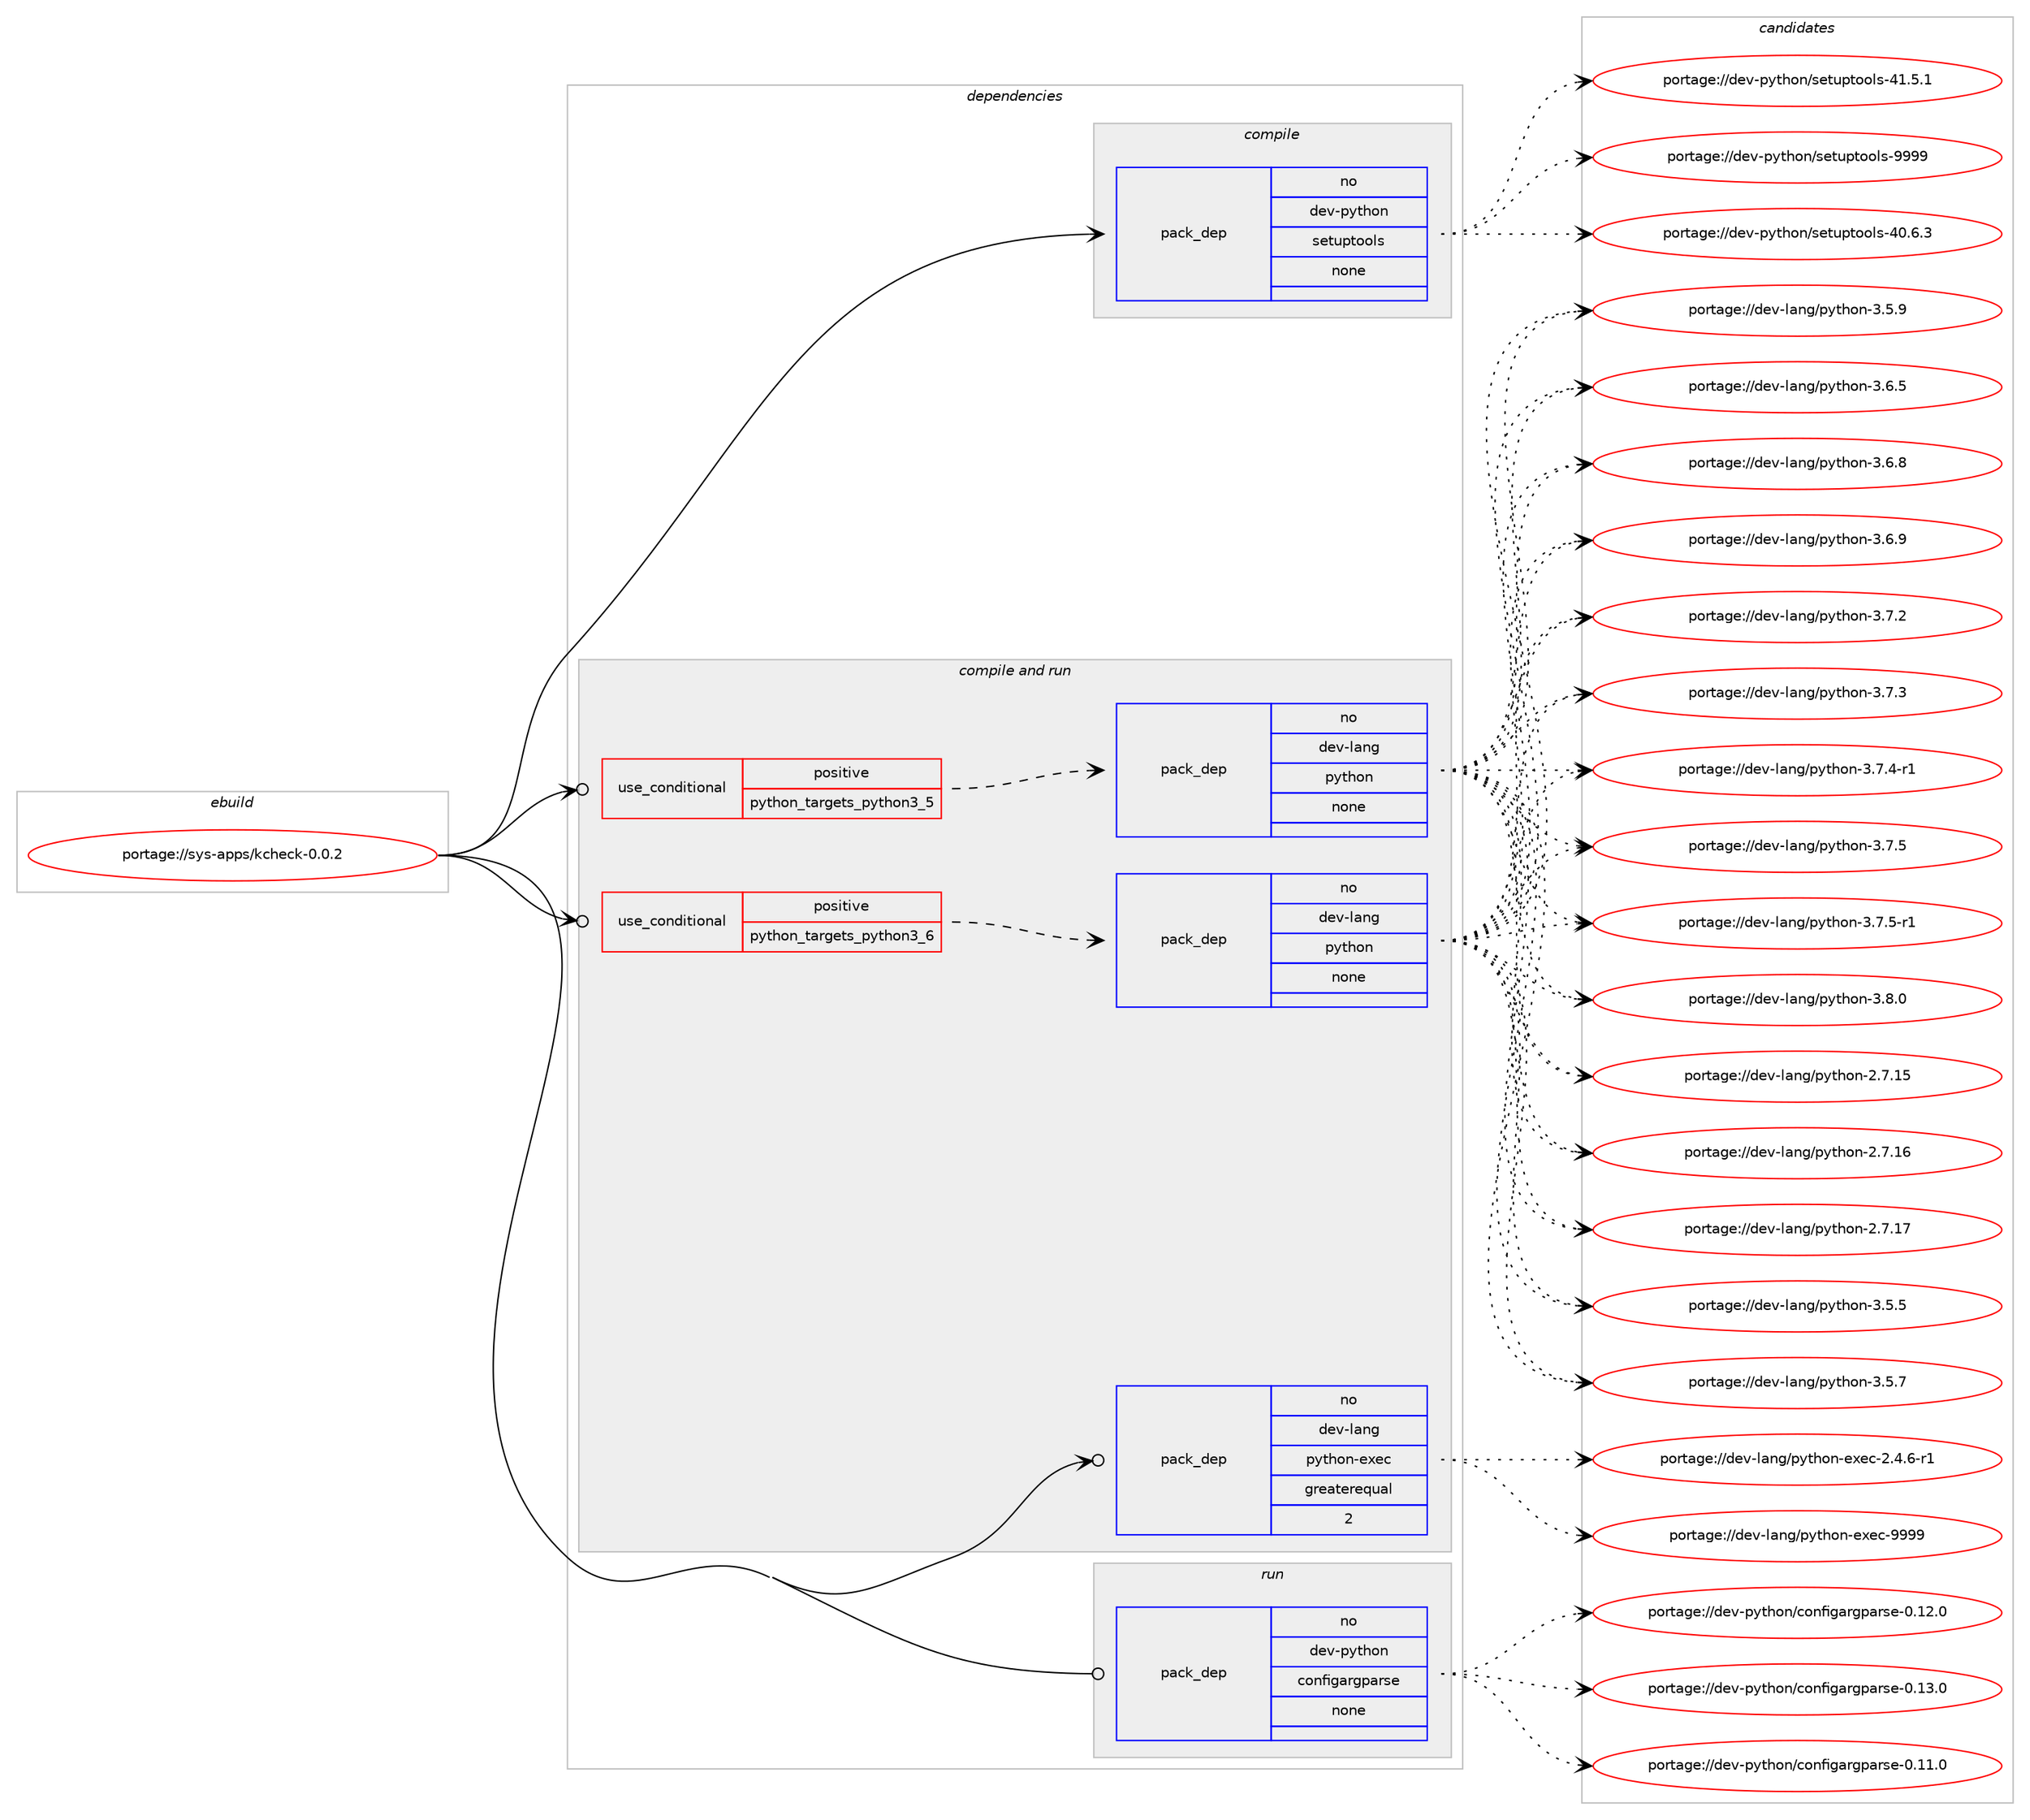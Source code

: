 digraph prolog {

# *************
# Graph options
# *************

newrank=true;
concentrate=true;
compound=true;
graph [rankdir=LR,fontname=Helvetica,fontsize=10,ranksep=1.5];#, ranksep=2.5, nodesep=0.2];
edge  [arrowhead=vee];
node  [fontname=Helvetica,fontsize=10];

# **********
# The ebuild
# **********

subgraph cluster_leftcol {
color=gray;
rank=same;
label=<<i>ebuild</i>>;
id [label="portage://sys-apps/kcheck-0.0.2", color=red, width=4, href="../sys-apps/kcheck-0.0.2.svg"];
}

# ****************
# The dependencies
# ****************

subgraph cluster_midcol {
color=gray;
label=<<i>dependencies</i>>;
subgraph cluster_compile {
fillcolor="#eeeeee";
style=filled;
label=<<i>compile</i>>;
subgraph pack302601 {
dependency408844 [label=<<TABLE BORDER="0" CELLBORDER="1" CELLSPACING="0" CELLPADDING="4" WIDTH="220"><TR><TD ROWSPAN="6" CELLPADDING="30">pack_dep</TD></TR><TR><TD WIDTH="110">no</TD></TR><TR><TD>dev-python</TD></TR><TR><TD>setuptools</TD></TR><TR><TD>none</TD></TR><TR><TD></TD></TR></TABLE>>, shape=none, color=blue];
}
id:e -> dependency408844:w [weight=20,style="solid",arrowhead="vee"];
}
subgraph cluster_compileandrun {
fillcolor="#eeeeee";
style=filled;
label=<<i>compile and run</i>>;
subgraph cond99403 {
dependency408845 [label=<<TABLE BORDER="0" CELLBORDER="1" CELLSPACING="0" CELLPADDING="4"><TR><TD ROWSPAN="3" CELLPADDING="10">use_conditional</TD></TR><TR><TD>positive</TD></TR><TR><TD>python_targets_python3_5</TD></TR></TABLE>>, shape=none, color=red];
subgraph pack302602 {
dependency408846 [label=<<TABLE BORDER="0" CELLBORDER="1" CELLSPACING="0" CELLPADDING="4" WIDTH="220"><TR><TD ROWSPAN="6" CELLPADDING="30">pack_dep</TD></TR><TR><TD WIDTH="110">no</TD></TR><TR><TD>dev-lang</TD></TR><TR><TD>python</TD></TR><TR><TD>none</TD></TR><TR><TD></TD></TR></TABLE>>, shape=none, color=blue];
}
dependency408845:e -> dependency408846:w [weight=20,style="dashed",arrowhead="vee"];
}
id:e -> dependency408845:w [weight=20,style="solid",arrowhead="odotvee"];
subgraph cond99404 {
dependency408847 [label=<<TABLE BORDER="0" CELLBORDER="1" CELLSPACING="0" CELLPADDING="4"><TR><TD ROWSPAN="3" CELLPADDING="10">use_conditional</TD></TR><TR><TD>positive</TD></TR><TR><TD>python_targets_python3_6</TD></TR></TABLE>>, shape=none, color=red];
subgraph pack302603 {
dependency408848 [label=<<TABLE BORDER="0" CELLBORDER="1" CELLSPACING="0" CELLPADDING="4" WIDTH="220"><TR><TD ROWSPAN="6" CELLPADDING="30">pack_dep</TD></TR><TR><TD WIDTH="110">no</TD></TR><TR><TD>dev-lang</TD></TR><TR><TD>python</TD></TR><TR><TD>none</TD></TR><TR><TD></TD></TR></TABLE>>, shape=none, color=blue];
}
dependency408847:e -> dependency408848:w [weight=20,style="dashed",arrowhead="vee"];
}
id:e -> dependency408847:w [weight=20,style="solid",arrowhead="odotvee"];
subgraph pack302604 {
dependency408849 [label=<<TABLE BORDER="0" CELLBORDER="1" CELLSPACING="0" CELLPADDING="4" WIDTH="220"><TR><TD ROWSPAN="6" CELLPADDING="30">pack_dep</TD></TR><TR><TD WIDTH="110">no</TD></TR><TR><TD>dev-lang</TD></TR><TR><TD>python-exec</TD></TR><TR><TD>greaterequal</TD></TR><TR><TD>2</TD></TR></TABLE>>, shape=none, color=blue];
}
id:e -> dependency408849:w [weight=20,style="solid",arrowhead="odotvee"];
}
subgraph cluster_run {
fillcolor="#eeeeee";
style=filled;
label=<<i>run</i>>;
subgraph pack302605 {
dependency408850 [label=<<TABLE BORDER="0" CELLBORDER="1" CELLSPACING="0" CELLPADDING="4" WIDTH="220"><TR><TD ROWSPAN="6" CELLPADDING="30">pack_dep</TD></TR><TR><TD WIDTH="110">no</TD></TR><TR><TD>dev-python</TD></TR><TR><TD>configargparse</TD></TR><TR><TD>none</TD></TR><TR><TD></TD></TR></TABLE>>, shape=none, color=blue];
}
id:e -> dependency408850:w [weight=20,style="solid",arrowhead="odot"];
}
}

# **************
# The candidates
# **************

subgraph cluster_choices {
rank=same;
color=gray;
label=<<i>candidates</i>>;

subgraph choice302601 {
color=black;
nodesep=1;
choiceportage100101118451121211161041111104711510111611711211611111110811545524846544651 [label="portage://dev-python/setuptools-40.6.3", color=red, width=4,href="../dev-python/setuptools-40.6.3.svg"];
choiceportage100101118451121211161041111104711510111611711211611111110811545524946534649 [label="portage://dev-python/setuptools-41.5.1", color=red, width=4,href="../dev-python/setuptools-41.5.1.svg"];
choiceportage10010111845112121116104111110471151011161171121161111111081154557575757 [label="portage://dev-python/setuptools-9999", color=red, width=4,href="../dev-python/setuptools-9999.svg"];
dependency408844:e -> choiceportage100101118451121211161041111104711510111611711211611111110811545524846544651:w [style=dotted,weight="100"];
dependency408844:e -> choiceportage100101118451121211161041111104711510111611711211611111110811545524946534649:w [style=dotted,weight="100"];
dependency408844:e -> choiceportage10010111845112121116104111110471151011161171121161111111081154557575757:w [style=dotted,weight="100"];
}
subgraph choice302602 {
color=black;
nodesep=1;
choiceportage10010111845108971101034711212111610411111045504655464953 [label="portage://dev-lang/python-2.7.15", color=red, width=4,href="../dev-lang/python-2.7.15.svg"];
choiceportage10010111845108971101034711212111610411111045504655464954 [label="portage://dev-lang/python-2.7.16", color=red, width=4,href="../dev-lang/python-2.7.16.svg"];
choiceportage10010111845108971101034711212111610411111045504655464955 [label="portage://dev-lang/python-2.7.17", color=red, width=4,href="../dev-lang/python-2.7.17.svg"];
choiceportage100101118451089711010347112121116104111110455146534653 [label="portage://dev-lang/python-3.5.5", color=red, width=4,href="../dev-lang/python-3.5.5.svg"];
choiceportage100101118451089711010347112121116104111110455146534655 [label="portage://dev-lang/python-3.5.7", color=red, width=4,href="../dev-lang/python-3.5.7.svg"];
choiceportage100101118451089711010347112121116104111110455146534657 [label="portage://dev-lang/python-3.5.9", color=red, width=4,href="../dev-lang/python-3.5.9.svg"];
choiceportage100101118451089711010347112121116104111110455146544653 [label="portage://dev-lang/python-3.6.5", color=red, width=4,href="../dev-lang/python-3.6.5.svg"];
choiceportage100101118451089711010347112121116104111110455146544656 [label="portage://dev-lang/python-3.6.8", color=red, width=4,href="../dev-lang/python-3.6.8.svg"];
choiceportage100101118451089711010347112121116104111110455146544657 [label="portage://dev-lang/python-3.6.9", color=red, width=4,href="../dev-lang/python-3.6.9.svg"];
choiceportage100101118451089711010347112121116104111110455146554650 [label="portage://dev-lang/python-3.7.2", color=red, width=4,href="../dev-lang/python-3.7.2.svg"];
choiceportage100101118451089711010347112121116104111110455146554651 [label="portage://dev-lang/python-3.7.3", color=red, width=4,href="../dev-lang/python-3.7.3.svg"];
choiceportage1001011184510897110103471121211161041111104551465546524511449 [label="portage://dev-lang/python-3.7.4-r1", color=red, width=4,href="../dev-lang/python-3.7.4-r1.svg"];
choiceportage100101118451089711010347112121116104111110455146554653 [label="portage://dev-lang/python-3.7.5", color=red, width=4,href="../dev-lang/python-3.7.5.svg"];
choiceportage1001011184510897110103471121211161041111104551465546534511449 [label="portage://dev-lang/python-3.7.5-r1", color=red, width=4,href="../dev-lang/python-3.7.5-r1.svg"];
choiceportage100101118451089711010347112121116104111110455146564648 [label="portage://dev-lang/python-3.8.0", color=red, width=4,href="../dev-lang/python-3.8.0.svg"];
dependency408846:e -> choiceportage10010111845108971101034711212111610411111045504655464953:w [style=dotted,weight="100"];
dependency408846:e -> choiceportage10010111845108971101034711212111610411111045504655464954:w [style=dotted,weight="100"];
dependency408846:e -> choiceportage10010111845108971101034711212111610411111045504655464955:w [style=dotted,weight="100"];
dependency408846:e -> choiceportage100101118451089711010347112121116104111110455146534653:w [style=dotted,weight="100"];
dependency408846:e -> choiceportage100101118451089711010347112121116104111110455146534655:w [style=dotted,weight="100"];
dependency408846:e -> choiceportage100101118451089711010347112121116104111110455146534657:w [style=dotted,weight="100"];
dependency408846:e -> choiceportage100101118451089711010347112121116104111110455146544653:w [style=dotted,weight="100"];
dependency408846:e -> choiceportage100101118451089711010347112121116104111110455146544656:w [style=dotted,weight="100"];
dependency408846:e -> choiceportage100101118451089711010347112121116104111110455146544657:w [style=dotted,weight="100"];
dependency408846:e -> choiceportage100101118451089711010347112121116104111110455146554650:w [style=dotted,weight="100"];
dependency408846:e -> choiceportage100101118451089711010347112121116104111110455146554651:w [style=dotted,weight="100"];
dependency408846:e -> choiceportage1001011184510897110103471121211161041111104551465546524511449:w [style=dotted,weight="100"];
dependency408846:e -> choiceportage100101118451089711010347112121116104111110455146554653:w [style=dotted,weight="100"];
dependency408846:e -> choiceportage1001011184510897110103471121211161041111104551465546534511449:w [style=dotted,weight="100"];
dependency408846:e -> choiceportage100101118451089711010347112121116104111110455146564648:w [style=dotted,weight="100"];
}
subgraph choice302603 {
color=black;
nodesep=1;
choiceportage10010111845108971101034711212111610411111045504655464953 [label="portage://dev-lang/python-2.7.15", color=red, width=4,href="../dev-lang/python-2.7.15.svg"];
choiceportage10010111845108971101034711212111610411111045504655464954 [label="portage://dev-lang/python-2.7.16", color=red, width=4,href="../dev-lang/python-2.7.16.svg"];
choiceportage10010111845108971101034711212111610411111045504655464955 [label="portage://dev-lang/python-2.7.17", color=red, width=4,href="../dev-lang/python-2.7.17.svg"];
choiceportage100101118451089711010347112121116104111110455146534653 [label="portage://dev-lang/python-3.5.5", color=red, width=4,href="../dev-lang/python-3.5.5.svg"];
choiceportage100101118451089711010347112121116104111110455146534655 [label="portage://dev-lang/python-3.5.7", color=red, width=4,href="../dev-lang/python-3.5.7.svg"];
choiceportage100101118451089711010347112121116104111110455146534657 [label="portage://dev-lang/python-3.5.9", color=red, width=4,href="../dev-lang/python-3.5.9.svg"];
choiceportage100101118451089711010347112121116104111110455146544653 [label="portage://dev-lang/python-3.6.5", color=red, width=4,href="../dev-lang/python-3.6.5.svg"];
choiceportage100101118451089711010347112121116104111110455146544656 [label="portage://dev-lang/python-3.6.8", color=red, width=4,href="../dev-lang/python-3.6.8.svg"];
choiceportage100101118451089711010347112121116104111110455146544657 [label="portage://dev-lang/python-3.6.9", color=red, width=4,href="../dev-lang/python-3.6.9.svg"];
choiceportage100101118451089711010347112121116104111110455146554650 [label="portage://dev-lang/python-3.7.2", color=red, width=4,href="../dev-lang/python-3.7.2.svg"];
choiceportage100101118451089711010347112121116104111110455146554651 [label="portage://dev-lang/python-3.7.3", color=red, width=4,href="../dev-lang/python-3.7.3.svg"];
choiceportage1001011184510897110103471121211161041111104551465546524511449 [label="portage://dev-lang/python-3.7.4-r1", color=red, width=4,href="../dev-lang/python-3.7.4-r1.svg"];
choiceportage100101118451089711010347112121116104111110455146554653 [label="portage://dev-lang/python-3.7.5", color=red, width=4,href="../dev-lang/python-3.7.5.svg"];
choiceportage1001011184510897110103471121211161041111104551465546534511449 [label="portage://dev-lang/python-3.7.5-r1", color=red, width=4,href="../dev-lang/python-3.7.5-r1.svg"];
choiceportage100101118451089711010347112121116104111110455146564648 [label="portage://dev-lang/python-3.8.0", color=red, width=4,href="../dev-lang/python-3.8.0.svg"];
dependency408848:e -> choiceportage10010111845108971101034711212111610411111045504655464953:w [style=dotted,weight="100"];
dependency408848:e -> choiceportage10010111845108971101034711212111610411111045504655464954:w [style=dotted,weight="100"];
dependency408848:e -> choiceportage10010111845108971101034711212111610411111045504655464955:w [style=dotted,weight="100"];
dependency408848:e -> choiceportage100101118451089711010347112121116104111110455146534653:w [style=dotted,weight="100"];
dependency408848:e -> choiceportage100101118451089711010347112121116104111110455146534655:w [style=dotted,weight="100"];
dependency408848:e -> choiceportage100101118451089711010347112121116104111110455146534657:w [style=dotted,weight="100"];
dependency408848:e -> choiceportage100101118451089711010347112121116104111110455146544653:w [style=dotted,weight="100"];
dependency408848:e -> choiceportage100101118451089711010347112121116104111110455146544656:w [style=dotted,weight="100"];
dependency408848:e -> choiceportage100101118451089711010347112121116104111110455146544657:w [style=dotted,weight="100"];
dependency408848:e -> choiceportage100101118451089711010347112121116104111110455146554650:w [style=dotted,weight="100"];
dependency408848:e -> choiceportage100101118451089711010347112121116104111110455146554651:w [style=dotted,weight="100"];
dependency408848:e -> choiceportage1001011184510897110103471121211161041111104551465546524511449:w [style=dotted,weight="100"];
dependency408848:e -> choiceportage100101118451089711010347112121116104111110455146554653:w [style=dotted,weight="100"];
dependency408848:e -> choiceportage1001011184510897110103471121211161041111104551465546534511449:w [style=dotted,weight="100"];
dependency408848:e -> choiceportage100101118451089711010347112121116104111110455146564648:w [style=dotted,weight="100"];
}
subgraph choice302604 {
color=black;
nodesep=1;
choiceportage10010111845108971101034711212111610411111045101120101994550465246544511449 [label="portage://dev-lang/python-exec-2.4.6-r1", color=red, width=4,href="../dev-lang/python-exec-2.4.6-r1.svg"];
choiceportage10010111845108971101034711212111610411111045101120101994557575757 [label="portage://dev-lang/python-exec-9999", color=red, width=4,href="../dev-lang/python-exec-9999.svg"];
dependency408849:e -> choiceportage10010111845108971101034711212111610411111045101120101994550465246544511449:w [style=dotted,weight="100"];
dependency408849:e -> choiceportage10010111845108971101034711212111610411111045101120101994557575757:w [style=dotted,weight="100"];
}
subgraph choice302605 {
color=black;
nodesep=1;
choiceportage100101118451121211161041111104799111110102105103971141031129711411510145484649494648 [label="portage://dev-python/configargparse-0.11.0", color=red, width=4,href="../dev-python/configargparse-0.11.0.svg"];
choiceportage100101118451121211161041111104799111110102105103971141031129711411510145484649504648 [label="portage://dev-python/configargparse-0.12.0", color=red, width=4,href="../dev-python/configargparse-0.12.0.svg"];
choiceportage100101118451121211161041111104799111110102105103971141031129711411510145484649514648 [label="portage://dev-python/configargparse-0.13.0", color=red, width=4,href="../dev-python/configargparse-0.13.0.svg"];
dependency408850:e -> choiceportage100101118451121211161041111104799111110102105103971141031129711411510145484649494648:w [style=dotted,weight="100"];
dependency408850:e -> choiceportage100101118451121211161041111104799111110102105103971141031129711411510145484649504648:w [style=dotted,weight="100"];
dependency408850:e -> choiceportage100101118451121211161041111104799111110102105103971141031129711411510145484649514648:w [style=dotted,weight="100"];
}
}

}
